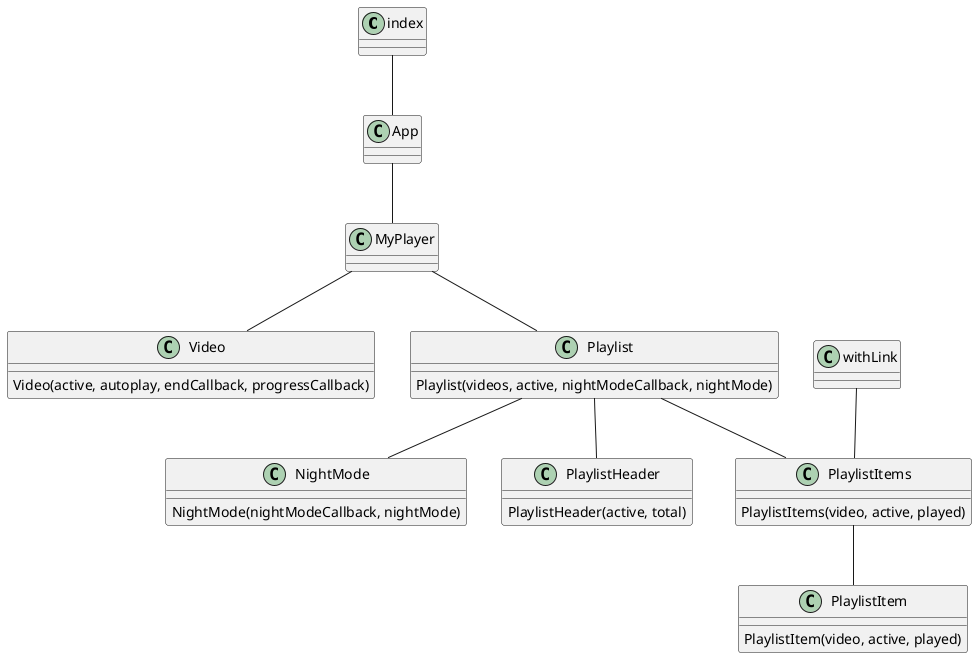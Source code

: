 @startuml

index -- App
App -- MyPlayer
MyPlayer -- Video
MyPlayer -- Playlist
Playlist -- NightMode
Playlist -- PlaylistHeader
Playlist -- PlaylistItems
PlaylistItems -- PlaylistItem
withLink -- PlaylistItems

Video : Video(active, autoplay, endCallback, progressCallback)
Playlist : Playlist(videos, active, nightModeCallback, nightMode)
NightMode : NightMode(nightModeCallback, nightMode)
PlaylistHeader : PlaylistHeader(active, total)
PlaylistItems : PlaylistItems(video, active, played)
PlaylistItem : PlaylistItem(video, active, played)
@enduml